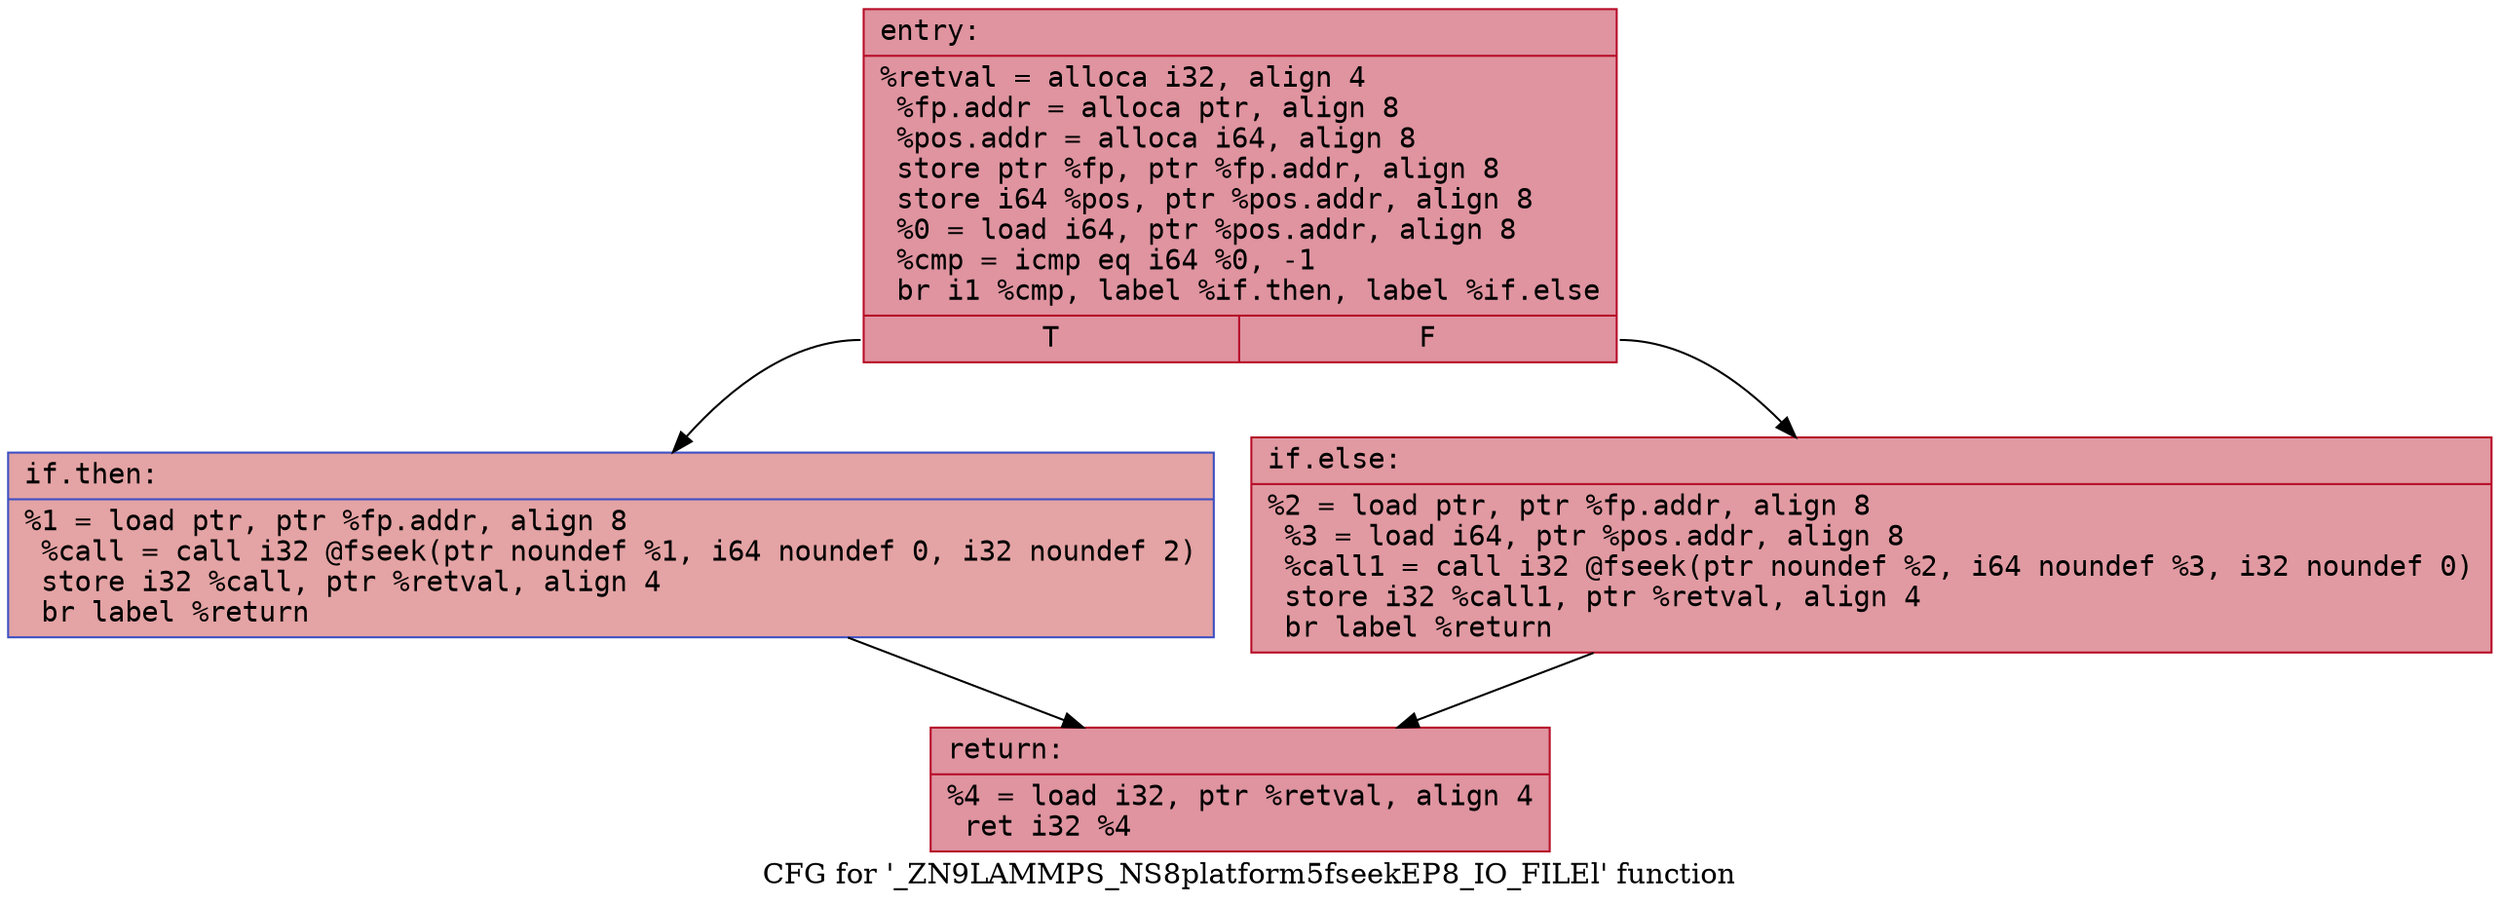 digraph "CFG for '_ZN9LAMMPS_NS8platform5fseekEP8_IO_FILEl' function" {
	label="CFG for '_ZN9LAMMPS_NS8platform5fseekEP8_IO_FILEl' function";

	Node0x5651cd820be0 [shape=record,color="#b70d28ff", style=filled, fillcolor="#b70d2870" fontname="Courier",label="{entry:\l|  %retval = alloca i32, align 4\l  %fp.addr = alloca ptr, align 8\l  %pos.addr = alloca i64, align 8\l  store ptr %fp, ptr %fp.addr, align 8\l  store i64 %pos, ptr %pos.addr, align 8\l  %0 = load i64, ptr %pos.addr, align 8\l  %cmp = icmp eq i64 %0, -1\l  br i1 %cmp, label %if.then, label %if.else\l|{<s0>T|<s1>F}}"];
	Node0x5651cd820be0:s0 -> Node0x5651cd820ff0[tooltip="entry -> if.then\nProbability 37.50%" ];
	Node0x5651cd820be0:s1 -> Node0x5651cd821060[tooltip="entry -> if.else\nProbability 62.50%" ];
	Node0x5651cd820ff0 [shape=record,color="#3d50c3ff", style=filled, fillcolor="#c32e3170" fontname="Courier",label="{if.then:\l|  %1 = load ptr, ptr %fp.addr, align 8\l  %call = call i32 @fseek(ptr noundef %1, i64 noundef 0, i32 noundef 2)\l  store i32 %call, ptr %retval, align 4\l  br label %return\l}"];
	Node0x5651cd820ff0 -> Node0x5651cd8217f0[tooltip="if.then -> return\nProbability 100.00%" ];
	Node0x5651cd821060 [shape=record,color="#b70d28ff", style=filled, fillcolor="#bb1b2c70" fontname="Courier",label="{if.else:\l|  %2 = load ptr, ptr %fp.addr, align 8\l  %3 = load i64, ptr %pos.addr, align 8\l  %call1 = call i32 @fseek(ptr noundef %2, i64 noundef %3, i32 noundef 0)\l  store i32 %call1, ptr %retval, align 4\l  br label %return\l}"];
	Node0x5651cd821060 -> Node0x5651cd8217f0[tooltip="if.else -> return\nProbability 100.00%" ];
	Node0x5651cd8217f0 [shape=record,color="#b70d28ff", style=filled, fillcolor="#b70d2870" fontname="Courier",label="{return:\l|  %4 = load i32, ptr %retval, align 4\l  ret i32 %4\l}"];
}
